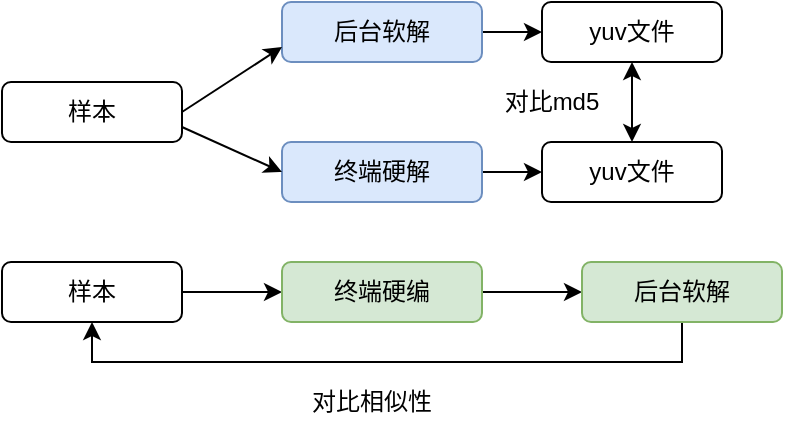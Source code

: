 <mxfile pages="1" version="11.2.3" type="github"><diagram id="Mm63e3UAeATtM9tqhCWn" name="Page-1"><mxGraphModel dx="1422" dy="764" grid="1" gridSize="10" guides="1" tooltips="1" connect="1" arrows="1" fold="1" page="1" pageScale="1" pageWidth="827" pageHeight="1169" math="0" shadow="0"><root><mxCell id="0"/><mxCell id="1" parent="0"/><mxCell id="krFaDsFYSCUG2V4BFTmt-1" value="样本" style="rounded=1;whiteSpace=wrap;html=1;" vertex="1" parent="1"><mxGeometry x="70" y="190" width="90" height="30" as="geometry"/></mxCell><mxCell id="krFaDsFYSCUG2V4BFTmt-9" style="edgeStyle=orthogonalEdgeStyle;rounded=0;orthogonalLoop=1;jettySize=auto;html=1;exitX=1;exitY=0.5;exitDx=0;exitDy=0;" edge="1" parent="1" source="krFaDsFYSCUG2V4BFTmt-2" target="krFaDsFYSCUG2V4BFTmt-4"><mxGeometry relative="1" as="geometry"/></mxCell><mxCell id="krFaDsFYSCUG2V4BFTmt-2" value="后台软解" style="rounded=1;whiteSpace=wrap;html=1;fillColor=#dae8fc;strokeColor=#6c8ebf;" vertex="1" parent="1"><mxGeometry x="210" y="150" width="100" height="30" as="geometry"/></mxCell><mxCell id="krFaDsFYSCUG2V4BFTmt-13" style="edgeStyle=orthogonalEdgeStyle;rounded=0;orthogonalLoop=1;jettySize=auto;html=1;exitX=1;exitY=0.5;exitDx=0;exitDy=0;" edge="1" parent="1" source="krFaDsFYSCUG2V4BFTmt-3" target="krFaDsFYSCUG2V4BFTmt-5"><mxGeometry relative="1" as="geometry"/></mxCell><mxCell id="krFaDsFYSCUG2V4BFTmt-3" value="终端硬解" style="rounded=1;whiteSpace=wrap;html=1;fillColor=#dae8fc;strokeColor=#6c8ebf;" vertex="1" parent="1"><mxGeometry x="210" y="220" width="100" height="30" as="geometry"/></mxCell><mxCell id="krFaDsFYSCUG2V4BFTmt-4" value="yuv文件" style="rounded=1;whiteSpace=wrap;html=1;" vertex="1" parent="1"><mxGeometry x="340" y="150" width="90" height="30" as="geometry"/></mxCell><mxCell id="krFaDsFYSCUG2V4BFTmt-5" value="yuv文件" style="rounded=1;whiteSpace=wrap;html=1;" vertex="1" parent="1"><mxGeometry x="340" y="220" width="90" height="30" as="geometry"/></mxCell><mxCell id="krFaDsFYSCUG2V4BFTmt-8" value="" style="endArrow=classic;html=1;entryX=0;entryY=0.75;entryDx=0;entryDy=0;exitX=1;exitY=0.5;exitDx=0;exitDy=0;" edge="1" parent="1" source="krFaDsFYSCUG2V4BFTmt-1" target="krFaDsFYSCUG2V4BFTmt-2"><mxGeometry width="50" height="50" relative="1" as="geometry"><mxPoint x="160" y="240" as="sourcePoint"/><mxPoint x="210" y="190" as="targetPoint"/></mxGeometry></mxCell><mxCell id="krFaDsFYSCUG2V4BFTmt-12" value="" style="endArrow=classic;html=1;entryX=0;entryY=0.5;entryDx=0;entryDy=0;exitX=1;exitY=0.75;exitDx=0;exitDy=0;" edge="1" parent="1" source="krFaDsFYSCUG2V4BFTmt-1" target="krFaDsFYSCUG2V4BFTmt-3"><mxGeometry width="50" height="50" relative="1" as="geometry"><mxPoint x="160" y="260" as="sourcePoint"/><mxPoint x="210" y="210" as="targetPoint"/></mxGeometry></mxCell><mxCell id="krFaDsFYSCUG2V4BFTmt-14" value="" style="endArrow=classic;startArrow=classic;html=1;entryX=0.5;entryY=1;entryDx=0;entryDy=0;exitX=0.5;exitY=0;exitDx=0;exitDy=0;" edge="1" parent="1" source="krFaDsFYSCUG2V4BFTmt-5" target="krFaDsFYSCUG2V4BFTmt-4"><mxGeometry width="50" height="50" relative="1" as="geometry"><mxPoint x="380" y="220" as="sourcePoint"/><mxPoint x="430" y="170" as="targetPoint"/></mxGeometry></mxCell><mxCell id="krFaDsFYSCUG2V4BFTmt-15" value="对比md5" style="text;html=1;strokeColor=none;fillColor=none;align=center;verticalAlign=middle;whiteSpace=wrap;rounded=0;" vertex="1" parent="1"><mxGeometry x="310" y="190" width="70" height="20" as="geometry"/></mxCell><mxCell id="krFaDsFYSCUG2V4BFTmt-19" style="edgeStyle=orthogonalEdgeStyle;rounded=0;orthogonalLoop=1;jettySize=auto;html=1;exitX=1;exitY=0.5;exitDx=0;exitDy=0;entryX=0;entryY=0.5;entryDx=0;entryDy=0;" edge="1" parent="1" source="krFaDsFYSCUG2V4BFTmt-16" target="krFaDsFYSCUG2V4BFTmt-17"><mxGeometry relative="1" as="geometry"/></mxCell><mxCell id="krFaDsFYSCUG2V4BFTmt-16" value="样本" style="rounded=1;whiteSpace=wrap;html=1;" vertex="1" parent="1"><mxGeometry x="70" y="280" width="90" height="30" as="geometry"/></mxCell><mxCell id="krFaDsFYSCUG2V4BFTmt-20" style="edgeStyle=orthogonalEdgeStyle;rounded=0;orthogonalLoop=1;jettySize=auto;html=1;exitX=1;exitY=0.5;exitDx=0;exitDy=0;entryX=0;entryY=0.5;entryDx=0;entryDy=0;" edge="1" parent="1" source="krFaDsFYSCUG2V4BFTmt-17" target="krFaDsFYSCUG2V4BFTmt-18"><mxGeometry relative="1" as="geometry"/></mxCell><mxCell id="krFaDsFYSCUG2V4BFTmt-17" value="终端硬编" style="rounded=1;whiteSpace=wrap;html=1;fillColor=#d5e8d4;strokeColor=#82b366;" vertex="1" parent="1"><mxGeometry x="210" y="280" width="100" height="30" as="geometry"/></mxCell><mxCell id="krFaDsFYSCUG2V4BFTmt-21" style="edgeStyle=orthogonalEdgeStyle;rounded=0;orthogonalLoop=1;jettySize=auto;html=1;exitX=0.5;exitY=1;exitDx=0;exitDy=0;entryX=0.5;entryY=1;entryDx=0;entryDy=0;" edge="1" parent="1" source="krFaDsFYSCUG2V4BFTmt-18" target="krFaDsFYSCUG2V4BFTmt-16"><mxGeometry relative="1" as="geometry"/></mxCell><mxCell id="krFaDsFYSCUG2V4BFTmt-18" value="后台软解" style="rounded=1;whiteSpace=wrap;html=1;fillColor=#d5e8d4;strokeColor=#82b366;" vertex="1" parent="1"><mxGeometry x="360" y="280" width="100" height="30" as="geometry"/></mxCell><mxCell id="krFaDsFYSCUG2V4BFTmt-23" value="对比相似性" style="text;html=1;strokeColor=none;fillColor=none;align=center;verticalAlign=middle;whiteSpace=wrap;rounded=0;" vertex="1" parent="1"><mxGeometry x="220" y="340" width="70" height="20" as="geometry"/></mxCell></root></mxGraphModel></diagram></mxfile>